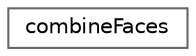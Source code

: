 digraph "Graphical Class Hierarchy"
{
 // LATEX_PDF_SIZE
  bgcolor="transparent";
  edge [fontname=Helvetica,fontsize=10,labelfontname=Helvetica,labelfontsize=10];
  node [fontname=Helvetica,fontsize=10,shape=box,height=0.2,width=0.4];
  rankdir="LR";
  Node0 [id="Node000000",label="combineFaces",height=0.2,width=0.4,color="grey40", fillcolor="white", style="filled",URL="$classFoam_1_1combineFaces.html",tooltip="Combines boundary faces into single face. The faces get the patch of the first face ('the master')"];
}
